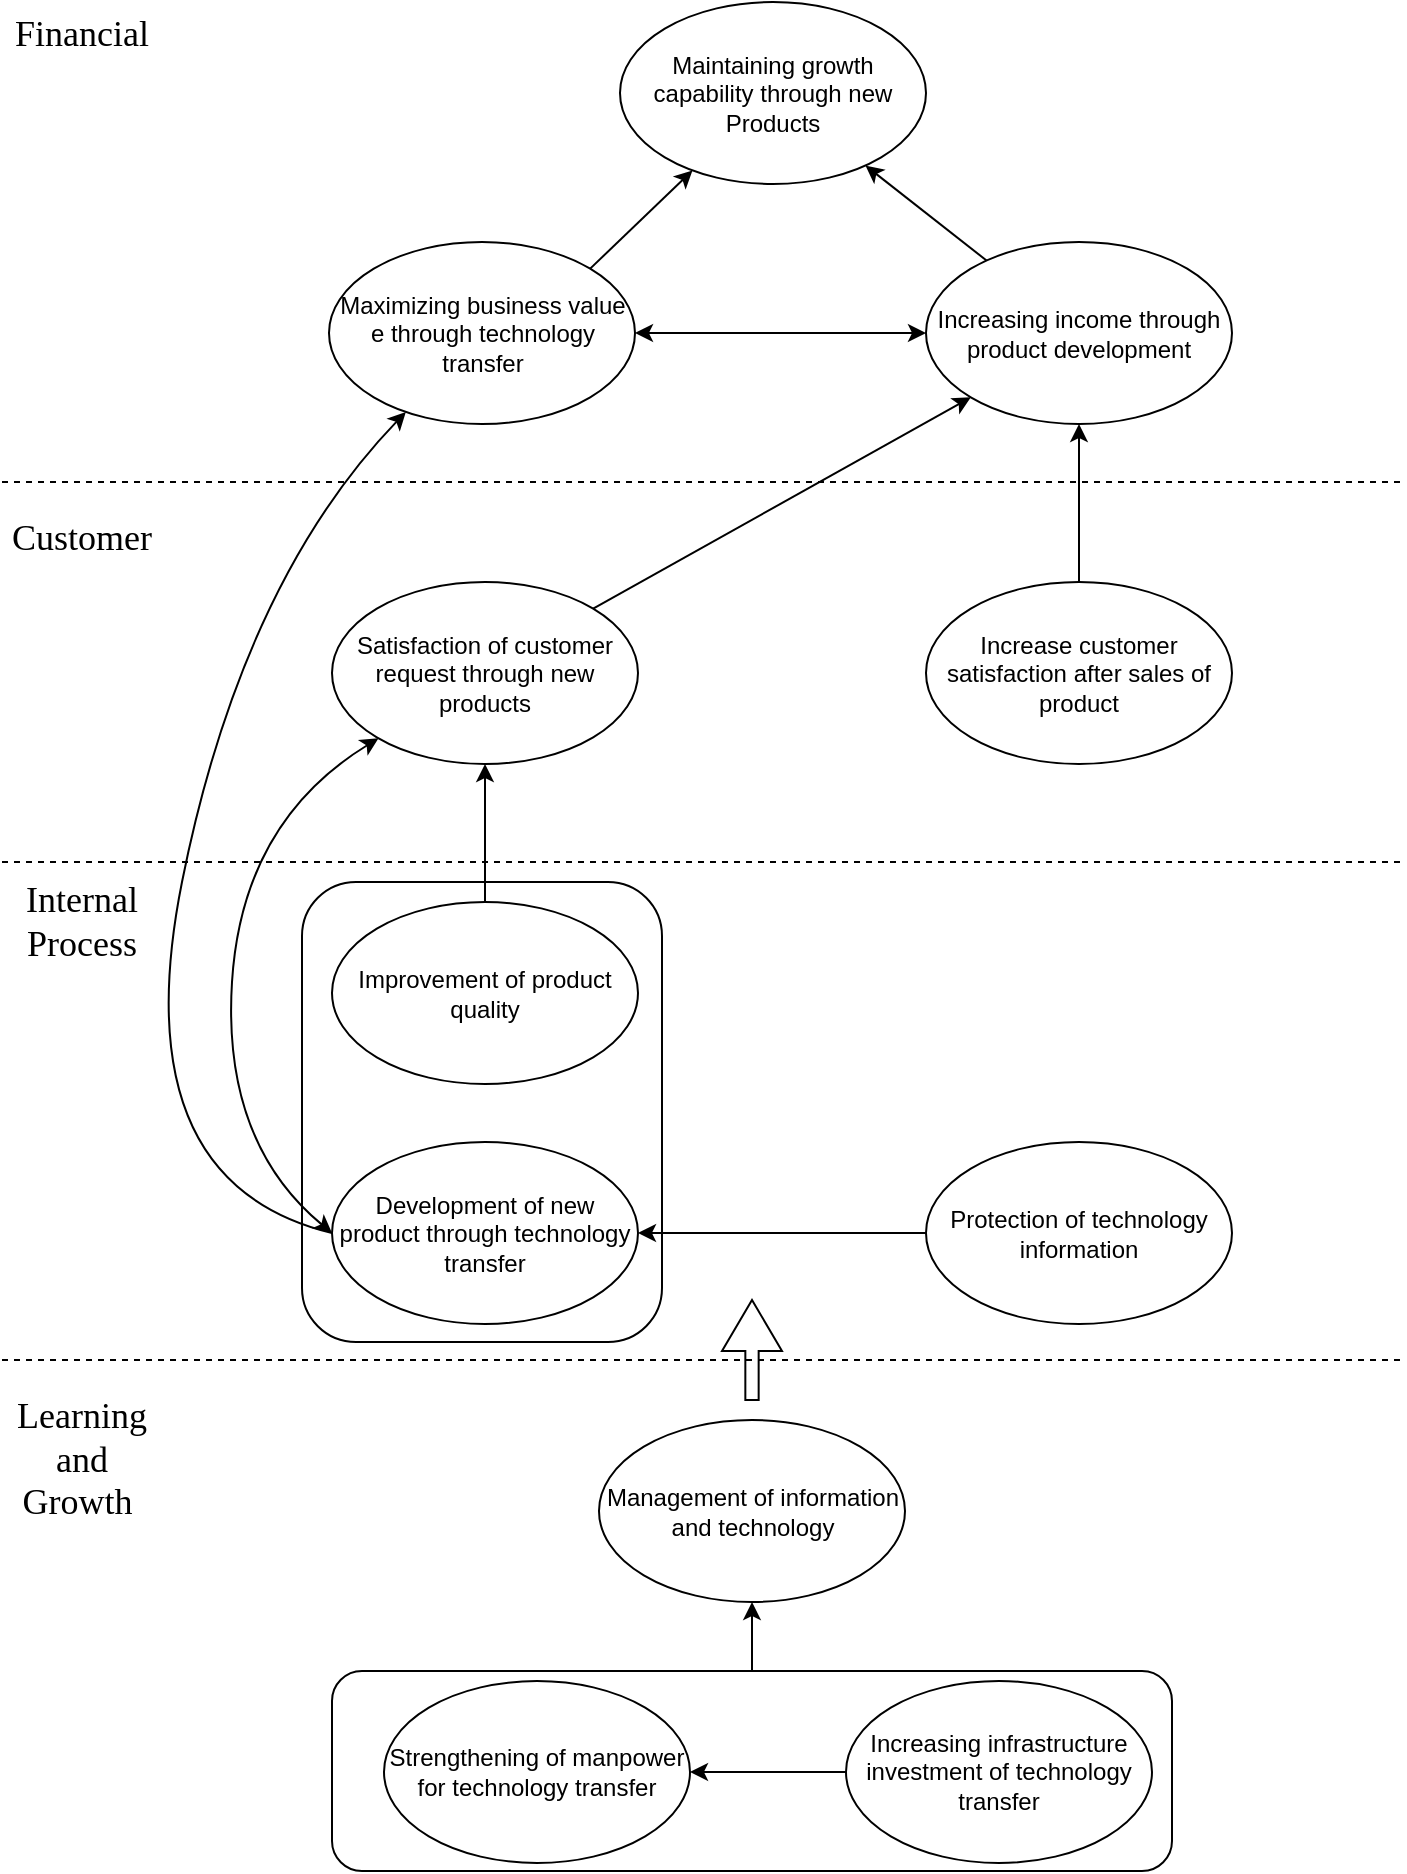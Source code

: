 <mxfile version="13.3.0" type="github">
  <diagram id="0j7kQBx2fWOavdLrpgRF" name="Page-1">
    <mxGraphModel dx="1038" dy="548" grid="1" gridSize="10" guides="1" tooltips="1" connect="1" arrows="1" fold="1" page="1" pageScale="1" pageWidth="827" pageHeight="1169" math="0" shadow="0">
      <root>
        <mxCell id="0" />
        <mxCell id="1" parent="0" />
        <mxCell id="P_k4eneQ54_tybDXNxLD-59" value="" style="rounded=1;whiteSpace=wrap;html=1;fillColor=none;" parent="1" vertex="1">
          <mxGeometry x="190" y="620" width="180" height="230" as="geometry" />
        </mxCell>
        <mxCell id="P_k4eneQ54_tybDXNxLD-54" style="edgeStyle=orthogonalEdgeStyle;rounded=0;orthogonalLoop=1;jettySize=auto;html=1;exitX=0.5;exitY=0;exitDx=0;exitDy=0;entryX=0.5;entryY=1;entryDx=0;entryDy=0;" parent="1" source="P_k4eneQ54_tybDXNxLD-51" target="P_k4eneQ54_tybDXNxLD-52" edge="1">
          <mxGeometry relative="1" as="geometry" />
        </mxCell>
        <mxCell id="P_k4eneQ54_tybDXNxLD-51" value="" style="rounded=1;whiteSpace=wrap;html=1;fillColor=none;" parent="1" vertex="1">
          <mxGeometry x="205" y="1014.5" width="420" height="100" as="geometry" />
        </mxCell>
        <mxCell id="P_k4eneQ54_tybDXNxLD-3" style="edgeStyle=orthogonalEdgeStyle;rounded=0;orthogonalLoop=1;jettySize=auto;html=1;exitX=0;exitY=0.5;exitDx=0;exitDy=0;entryX=1;entryY=0.5;entryDx=0;entryDy=0;" parent="1" source="P_k4eneQ54_tybDXNxLD-2" target="P_k4eneQ54_tybDXNxLD-53" edge="1">
          <mxGeometry relative="1" as="geometry">
            <mxPoint x="340" y="1065" as="targetPoint" />
          </mxGeometry>
        </mxCell>
        <mxCell id="P_k4eneQ54_tybDXNxLD-2" value="Increasing infrastructure investment of technology transfer" style="ellipse;whiteSpace=wrap;html=1;" parent="1" vertex="1">
          <mxGeometry x="462" y="1019.5" width="153" height="91" as="geometry" />
        </mxCell>
        <mxCell id="P_k4eneQ54_tybDXNxLD-22" value="" style="shape=singleArrow;direction=north;whiteSpace=wrap;html=1;arrowWidth=0.222;arrowSize=0.51;" parent="1" vertex="1">
          <mxGeometry x="400" y="829" width="30" height="50" as="geometry" />
        </mxCell>
        <mxCell id="P_k4eneQ54_tybDXNxLD-43" value="" style="endArrow=none;dashed=1;html=1;" parent="1" edge="1">
          <mxGeometry width="50" height="50" relative="1" as="geometry">
            <mxPoint x="40" y="859" as="sourcePoint" />
            <mxPoint x="740" y="859" as="targetPoint" />
          </mxGeometry>
        </mxCell>
        <mxCell id="P_k4eneQ54_tybDXNxLD-44" value="" style="endArrow=none;dashed=1;html=1;" parent="1" edge="1">
          <mxGeometry width="50" height="50" relative="1" as="geometry">
            <mxPoint x="40" y="610" as="sourcePoint" />
            <mxPoint x="740" y="610" as="targetPoint" />
          </mxGeometry>
        </mxCell>
        <mxCell id="P_k4eneQ54_tybDXNxLD-45" value="" style="endArrow=none;dashed=1;html=1;" parent="1" edge="1">
          <mxGeometry width="50" height="50" relative="1" as="geometry">
            <mxPoint x="40" y="420" as="sourcePoint" />
            <mxPoint x="740" y="420" as="targetPoint" />
          </mxGeometry>
        </mxCell>
        <mxCell id="P_k4eneQ54_tybDXNxLD-46" value="&lt;span style=&quot;font-family: &amp;#34;cambria&amp;#34; , serif&quot;&gt;&lt;font style=&quot;font-size: 18px&quot;&gt;Customer&lt;/font&gt;&lt;/span&gt;" style="text;html=1;strokeColor=none;fillColor=none;align=center;verticalAlign=middle;whiteSpace=wrap;rounded=0;" parent="1" vertex="1">
          <mxGeometry x="60" y="437.5" width="40" height="20" as="geometry" />
        </mxCell>
        <mxCell id="P_k4eneQ54_tybDXNxLD-47" value="&lt;font style=&quot;font-size: 18px&quot;&gt;&lt;span style=&quot;font-family: &amp;#34;cambria&amp;#34; , serif&quot;&gt;Internal&lt;/span&gt;&lt;span style=&quot;font-family: &amp;#34;times new roman&amp;#34; , serif&quot;&gt; &lt;/span&gt;&lt;span style=&quot;font-family: &amp;#34;cambria&amp;#34; , serif&quot;&gt;Process&lt;/span&gt;&lt;/font&gt;" style="text;html=1;strokeColor=none;fillColor=none;align=center;verticalAlign=middle;whiteSpace=wrap;rounded=0;" parent="1" vertex="1">
          <mxGeometry x="60" y="630" width="40" height="20" as="geometry" />
        </mxCell>
        <mxCell id="P_k4eneQ54_tybDXNxLD-48" value="&lt;span style=&quot;font-family: &amp;#34;cambria&amp;#34; , serif&quot;&gt;&lt;font style=&quot;font-size: 18px&quot;&gt;Learning&lt;br/&gt;and Growth&amp;nbsp;&lt;/font&gt;&lt;/span&gt;" style="text;html=1;strokeColor=none;fillColor=none;align=center;verticalAlign=middle;whiteSpace=wrap;rounded=0;" parent="1" vertex="1">
          <mxGeometry x="60" y="899" width="40" height="20" as="geometry" />
        </mxCell>
        <mxCell id="P_k4eneQ54_tybDXNxLD-49" value="&lt;span style=&quot;font-family: &amp;#34;cambria&amp;#34; , serif&quot;&gt;&lt;font style=&quot;font-size: 18px&quot;&gt;Financial&lt;/font&gt;&lt;/span&gt;" style="text;html=1;strokeColor=none;fillColor=none;align=center;verticalAlign=middle;whiteSpace=wrap;rounded=0;" parent="1" vertex="1">
          <mxGeometry x="60" y="186" width="40" height="20" as="geometry" />
        </mxCell>
        <mxCell id="P_k4eneQ54_tybDXNxLD-52" value="Management of information and technology" style="ellipse;whiteSpace=wrap;html=1;" parent="1" vertex="1">
          <mxGeometry x="338.5" y="889" width="153" height="91" as="geometry" />
        </mxCell>
        <mxCell id="P_k4eneQ54_tybDXNxLD-53" value="Strengthening of manpower for technology transfer" style="ellipse;whiteSpace=wrap;html=1;" parent="1" vertex="1">
          <mxGeometry x="231" y="1019.5" width="153" height="91" as="geometry" />
        </mxCell>
        <mxCell id="P_k4eneQ54_tybDXNxLD-61" style="edgeStyle=orthogonalEdgeStyle;rounded=0;orthogonalLoop=1;jettySize=auto;html=1;entryX=1;entryY=0.5;entryDx=0;entryDy=0;" parent="1" source="P_k4eneQ54_tybDXNxLD-56" target="P_k4eneQ54_tybDXNxLD-58" edge="1">
          <mxGeometry relative="1" as="geometry" />
        </mxCell>
        <mxCell id="P_k4eneQ54_tybDXNxLD-56" value="Protection of technology information" style="ellipse;whiteSpace=wrap;html=1;" parent="1" vertex="1">
          <mxGeometry x="502" y="750" width="153" height="91" as="geometry" />
        </mxCell>
        <mxCell id="P_k4eneQ54_tybDXNxLD-57" value="Improvement of product quality" style="ellipse;whiteSpace=wrap;html=1;" parent="1" vertex="1">
          <mxGeometry x="205" y="630" width="153" height="91" as="geometry" />
        </mxCell>
        <mxCell id="P_k4eneQ54_tybDXNxLD-58" value="&lt;span&gt;Development of new product through technology transfer&lt;/span&gt;" style="ellipse;whiteSpace=wrap;html=1;" parent="1" vertex="1">
          <mxGeometry x="205" y="750" width="153" height="91" as="geometry" />
        </mxCell>
        <mxCell id="P_k4eneQ54_tybDXNxLD-76" style="edgeStyle=orthogonalEdgeStyle;rounded=0;orthogonalLoop=1;jettySize=auto;html=1;exitX=0.5;exitY=0;exitDx=0;exitDy=0;entryX=0.5;entryY=1;entryDx=0;entryDy=0;startArrow=none;startFill=0;" parent="1" source="P_k4eneQ54_tybDXNxLD-62" target="P_k4eneQ54_tybDXNxLD-69" edge="1">
          <mxGeometry relative="1" as="geometry" />
        </mxCell>
        <mxCell id="P_k4eneQ54_tybDXNxLD-62" value="Increase customer satisfaction after sales of product" style="ellipse;whiteSpace=wrap;html=1;" parent="1" vertex="1">
          <mxGeometry x="502" y="470" width="153" height="91" as="geometry" />
        </mxCell>
        <mxCell id="P_k4eneQ54_tybDXNxLD-77" style="rounded=0;orthogonalLoop=1;jettySize=auto;html=1;exitX=1;exitY=0;exitDx=0;exitDy=0;entryX=0;entryY=1;entryDx=0;entryDy=0;startArrow=none;startFill=0;" parent="1" source="P_k4eneQ54_tybDXNxLD-63" target="P_k4eneQ54_tybDXNxLD-69" edge="1">
          <mxGeometry relative="1" as="geometry" />
        </mxCell>
        <mxCell id="P_k4eneQ54_tybDXNxLD-63" value="Satisfaction of customer request through new products" style="ellipse;whiteSpace=wrap;html=1;" parent="1" vertex="1">
          <mxGeometry x="205" y="470" width="153" height="91" as="geometry" />
        </mxCell>
        <mxCell id="P_k4eneQ54_tybDXNxLD-64" value="" style="endArrow=classic;html=1;" parent="1" source="P_k4eneQ54_tybDXNxLD-57" target="P_k4eneQ54_tybDXNxLD-63" edge="1">
          <mxGeometry width="50" height="50" relative="1" as="geometry">
            <mxPoint x="290" y="660" as="sourcePoint" />
            <mxPoint x="340" y="610" as="targetPoint" />
          </mxGeometry>
        </mxCell>
        <mxCell id="P_k4eneQ54_tybDXNxLD-68" value="" style="curved=1;endArrow=classic;html=1;exitX=0;exitY=0.5;exitDx=0;exitDy=0;startArrow=classic;startFill=1;" parent="1" source="P_k4eneQ54_tybDXNxLD-58" target="P_k4eneQ54_tybDXNxLD-63" edge="1">
          <mxGeometry width="50" height="50" relative="1" as="geometry">
            <mxPoint x="290" y="660" as="sourcePoint" />
            <mxPoint x="340" y="610" as="targetPoint" />
            <Array as="points">
              <mxPoint x="150" y="750" />
              <mxPoint x="160" y="590" />
            </Array>
          </mxGeometry>
        </mxCell>
        <mxCell id="P_k4eneQ54_tybDXNxLD-69" value="Increasing income through product development" style="ellipse;whiteSpace=wrap;html=1;" parent="1" vertex="1">
          <mxGeometry x="502" y="300" width="153" height="91" as="geometry" />
        </mxCell>
        <mxCell id="P_k4eneQ54_tybDXNxLD-70" value="Maximizing business value e through technology transfer" style="ellipse;whiteSpace=wrap;html=1;" parent="1" vertex="1">
          <mxGeometry x="203.5" y="300" width="153" height="91" as="geometry" />
        </mxCell>
        <mxCell id="P_k4eneQ54_tybDXNxLD-71" value="Maintaining growth capability through new Products" style="ellipse;whiteSpace=wrap;html=1;" parent="1" vertex="1">
          <mxGeometry x="349" y="180" width="153" height="91" as="geometry" />
        </mxCell>
        <mxCell id="P_k4eneQ54_tybDXNxLD-73" value="" style="endArrow=classic;startArrow=classic;html=1;entryX=0;entryY=0.5;entryDx=0;entryDy=0;exitX=1;exitY=0.5;exitDx=0;exitDy=0;" parent="1" source="P_k4eneQ54_tybDXNxLD-70" target="P_k4eneQ54_tybDXNxLD-69" edge="1">
          <mxGeometry width="50" height="50" relative="1" as="geometry">
            <mxPoint x="290" y="360" as="sourcePoint" />
            <mxPoint x="340" y="310" as="targetPoint" />
          </mxGeometry>
        </mxCell>
        <mxCell id="P_k4eneQ54_tybDXNxLD-74" value="" style="endArrow=classic;html=1;exitX=1;exitY=0;exitDx=0;exitDy=0;" parent="1" source="P_k4eneQ54_tybDXNxLD-70" target="P_k4eneQ54_tybDXNxLD-71" edge="1">
          <mxGeometry width="50" height="50" relative="1" as="geometry">
            <mxPoint x="330" y="320" as="sourcePoint" />
            <mxPoint x="340" y="310" as="targetPoint" />
          </mxGeometry>
        </mxCell>
        <mxCell id="P_k4eneQ54_tybDXNxLD-75" value="" style="endArrow=classic;html=1;" parent="1" source="P_k4eneQ54_tybDXNxLD-69" target="P_k4eneQ54_tybDXNxLD-71" edge="1">
          <mxGeometry width="50" height="50" relative="1" as="geometry">
            <mxPoint x="290" y="360" as="sourcePoint" />
            <mxPoint x="340" y="310" as="targetPoint" />
          </mxGeometry>
        </mxCell>
        <mxCell id="P_k4eneQ54_tybDXNxLD-78" value="" style="curved=1;endArrow=classic;html=1;exitX=0;exitY=0.5;exitDx=0;exitDy=0;" parent="1" source="P_k4eneQ54_tybDXNxLD-58" target="P_k4eneQ54_tybDXNxLD-70" edge="1">
          <mxGeometry width="50" height="50" relative="1" as="geometry">
            <mxPoint x="290" y="860" as="sourcePoint" />
            <mxPoint x="90" y="580" as="targetPoint" />
            <Array as="points">
              <mxPoint x="100" y="770" />
              <mxPoint x="160" y="470" />
            </Array>
          </mxGeometry>
        </mxCell>
      </root>
    </mxGraphModel>
  </diagram>
</mxfile>
